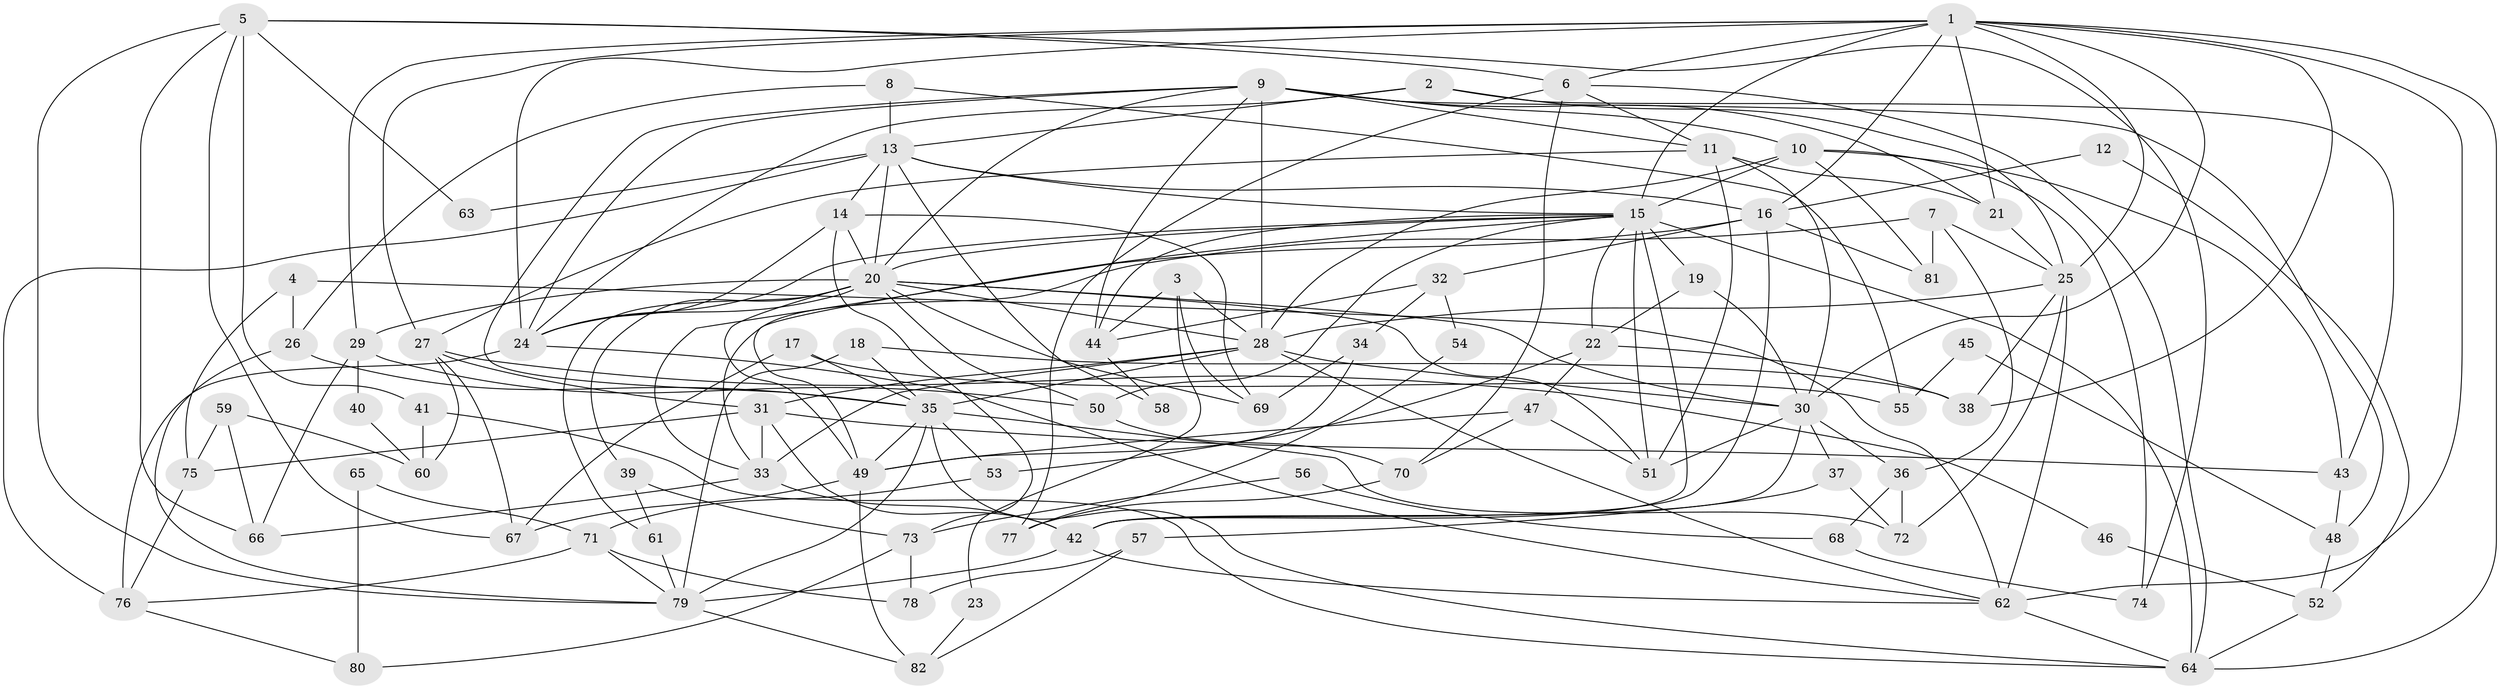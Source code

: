 // original degree distribution, {5: 0.17647058823529413, 2: 0.14705882352941177, 4: 0.3014705882352941, 3: 0.23529411764705882, 8: 0.022058823529411766, 7: 0.029411764705882353, 6: 0.08823529411764706}
// Generated by graph-tools (version 1.1) at 2025/50/03/04/25 22:50:52]
// undirected, 82 vertices, 196 edges
graph export_dot {
  node [color=gray90,style=filled];
  1;
  2;
  3;
  4;
  5;
  6;
  7;
  8;
  9;
  10;
  11;
  12;
  13;
  14;
  15;
  16;
  17;
  18;
  19;
  20;
  21;
  22;
  23;
  24;
  25;
  26;
  27;
  28;
  29;
  30;
  31;
  32;
  33;
  34;
  35;
  36;
  37;
  38;
  39;
  40;
  41;
  42;
  43;
  44;
  45;
  46;
  47;
  48;
  49;
  50;
  51;
  52;
  53;
  54;
  55;
  56;
  57;
  58;
  59;
  60;
  61;
  62;
  63;
  64;
  65;
  66;
  67;
  68;
  69;
  70;
  71;
  72;
  73;
  74;
  75;
  76;
  77;
  78;
  79;
  80;
  81;
  82;
  1 -- 6 [weight=1.0];
  1 -- 15 [weight=3.0];
  1 -- 16 [weight=3.0];
  1 -- 21 [weight=1.0];
  1 -- 24 [weight=1.0];
  1 -- 25 [weight=2.0];
  1 -- 27 [weight=1.0];
  1 -- 29 [weight=1.0];
  1 -- 30 [weight=1.0];
  1 -- 38 [weight=1.0];
  1 -- 62 [weight=2.0];
  1 -- 64 [weight=1.0];
  2 -- 13 [weight=1.0];
  2 -- 24 [weight=1.0];
  2 -- 25 [weight=1.0];
  2 -- 43 [weight=1.0];
  3 -- 23 [weight=1.0];
  3 -- 28 [weight=1.0];
  3 -- 44 [weight=1.0];
  3 -- 69 [weight=1.0];
  4 -- 26 [weight=1.0];
  4 -- 62 [weight=1.0];
  4 -- 75 [weight=1.0];
  5 -- 6 [weight=1.0];
  5 -- 41 [weight=1.0];
  5 -- 63 [weight=1.0];
  5 -- 66 [weight=1.0];
  5 -- 67 [weight=1.0];
  5 -- 74 [weight=1.0];
  5 -- 79 [weight=1.0];
  6 -- 11 [weight=1.0];
  6 -- 64 [weight=1.0];
  6 -- 70 [weight=1.0];
  6 -- 77 [weight=1.0];
  7 -- 25 [weight=1.0];
  7 -- 33 [weight=1.0];
  7 -- 36 [weight=1.0];
  7 -- 81 [weight=1.0];
  8 -- 13 [weight=1.0];
  8 -- 26 [weight=1.0];
  8 -- 55 [weight=1.0];
  9 -- 10 [weight=1.0];
  9 -- 11 [weight=1.0];
  9 -- 20 [weight=1.0];
  9 -- 21 [weight=1.0];
  9 -- 24 [weight=1.0];
  9 -- 28 [weight=4.0];
  9 -- 35 [weight=1.0];
  9 -- 44 [weight=1.0];
  9 -- 48 [weight=1.0];
  10 -- 15 [weight=1.0];
  10 -- 28 [weight=1.0];
  10 -- 43 [weight=1.0];
  10 -- 74 [weight=1.0];
  10 -- 81 [weight=1.0];
  11 -- 21 [weight=1.0];
  11 -- 27 [weight=1.0];
  11 -- 30 [weight=1.0];
  11 -- 51 [weight=1.0];
  12 -- 16 [weight=1.0];
  12 -- 52 [weight=1.0];
  13 -- 14 [weight=1.0];
  13 -- 15 [weight=1.0];
  13 -- 16 [weight=1.0];
  13 -- 20 [weight=2.0];
  13 -- 58 [weight=1.0];
  13 -- 63 [weight=1.0];
  13 -- 76 [weight=1.0];
  14 -- 20 [weight=1.0];
  14 -- 24 [weight=1.0];
  14 -- 69 [weight=1.0];
  14 -- 73 [weight=1.0];
  15 -- 19 [weight=1.0];
  15 -- 20 [weight=1.0];
  15 -- 22 [weight=1.0];
  15 -- 24 [weight=1.0];
  15 -- 42 [weight=1.0];
  15 -- 44 [weight=1.0];
  15 -- 49 [weight=1.0];
  15 -- 50 [weight=1.0];
  15 -- 51 [weight=1.0];
  15 -- 64 [weight=2.0];
  16 -- 32 [weight=1.0];
  16 -- 33 [weight=1.0];
  16 -- 42 [weight=1.0];
  16 -- 81 [weight=1.0];
  17 -- 35 [weight=1.0];
  17 -- 55 [weight=1.0];
  17 -- 67 [weight=1.0];
  18 -- 35 [weight=1.0];
  18 -- 38 [weight=1.0];
  18 -- 79 [weight=1.0];
  19 -- 22 [weight=1.0];
  19 -- 30 [weight=1.0];
  20 -- 24 [weight=2.0];
  20 -- 28 [weight=1.0];
  20 -- 29 [weight=1.0];
  20 -- 30 [weight=4.0];
  20 -- 39 [weight=1.0];
  20 -- 49 [weight=2.0];
  20 -- 50 [weight=1.0];
  20 -- 51 [weight=1.0];
  20 -- 61 [weight=1.0];
  20 -- 69 [weight=1.0];
  21 -- 25 [weight=1.0];
  22 -- 38 [weight=1.0];
  22 -- 47 [weight=2.0];
  22 -- 53 [weight=1.0];
  23 -- 82 [weight=1.0];
  24 -- 62 [weight=1.0];
  24 -- 76 [weight=1.0];
  25 -- 28 [weight=2.0];
  25 -- 38 [weight=1.0];
  25 -- 62 [weight=1.0];
  25 -- 72 [weight=1.0];
  26 -- 35 [weight=1.0];
  26 -- 79 [weight=1.0];
  27 -- 31 [weight=1.0];
  27 -- 46 [weight=1.0];
  27 -- 60 [weight=1.0];
  27 -- 67 [weight=1.0];
  28 -- 30 [weight=2.0];
  28 -- 31 [weight=1.0];
  28 -- 33 [weight=1.0];
  28 -- 35 [weight=1.0];
  28 -- 62 [weight=1.0];
  29 -- 40 [weight=1.0];
  29 -- 50 [weight=1.0];
  29 -- 66 [weight=1.0];
  30 -- 36 [weight=1.0];
  30 -- 37 [weight=1.0];
  30 -- 42 [weight=1.0];
  30 -- 51 [weight=1.0];
  31 -- 33 [weight=1.0];
  31 -- 42 [weight=2.0];
  31 -- 43 [weight=1.0];
  31 -- 75 [weight=1.0];
  32 -- 34 [weight=1.0];
  32 -- 44 [weight=1.0];
  32 -- 54 [weight=1.0];
  33 -- 42 [weight=1.0];
  33 -- 66 [weight=1.0];
  34 -- 49 [weight=1.0];
  34 -- 69 [weight=1.0];
  35 -- 49 [weight=3.0];
  35 -- 53 [weight=1.0];
  35 -- 64 [weight=1.0];
  35 -- 72 [weight=1.0];
  35 -- 79 [weight=1.0];
  36 -- 68 [weight=1.0];
  36 -- 72 [weight=1.0];
  37 -- 57 [weight=1.0];
  37 -- 72 [weight=1.0];
  39 -- 61 [weight=1.0];
  39 -- 73 [weight=1.0];
  40 -- 60 [weight=1.0];
  41 -- 60 [weight=1.0];
  41 -- 64 [weight=1.0];
  42 -- 62 [weight=1.0];
  42 -- 79 [weight=1.0];
  43 -- 48 [weight=1.0];
  44 -- 58 [weight=1.0];
  45 -- 48 [weight=1.0];
  45 -- 55 [weight=1.0];
  46 -- 52 [weight=1.0];
  47 -- 49 [weight=1.0];
  47 -- 51 [weight=1.0];
  47 -- 70 [weight=1.0];
  48 -- 52 [weight=1.0];
  49 -- 67 [weight=1.0];
  49 -- 82 [weight=1.0];
  50 -- 70 [weight=1.0];
  52 -- 64 [weight=1.0];
  53 -- 71 [weight=1.0];
  54 -- 77 [weight=1.0];
  56 -- 68 [weight=1.0];
  56 -- 73 [weight=1.0];
  57 -- 78 [weight=1.0];
  57 -- 82 [weight=1.0];
  59 -- 60 [weight=1.0];
  59 -- 66 [weight=1.0];
  59 -- 75 [weight=1.0];
  61 -- 79 [weight=1.0];
  62 -- 64 [weight=1.0];
  65 -- 71 [weight=1.0];
  65 -- 80 [weight=1.0];
  68 -- 74 [weight=1.0];
  70 -- 77 [weight=1.0];
  71 -- 76 [weight=1.0];
  71 -- 78 [weight=1.0];
  71 -- 79 [weight=1.0];
  73 -- 78 [weight=1.0];
  73 -- 80 [weight=1.0];
  75 -- 76 [weight=1.0];
  76 -- 80 [weight=1.0];
  79 -- 82 [weight=1.0];
}
